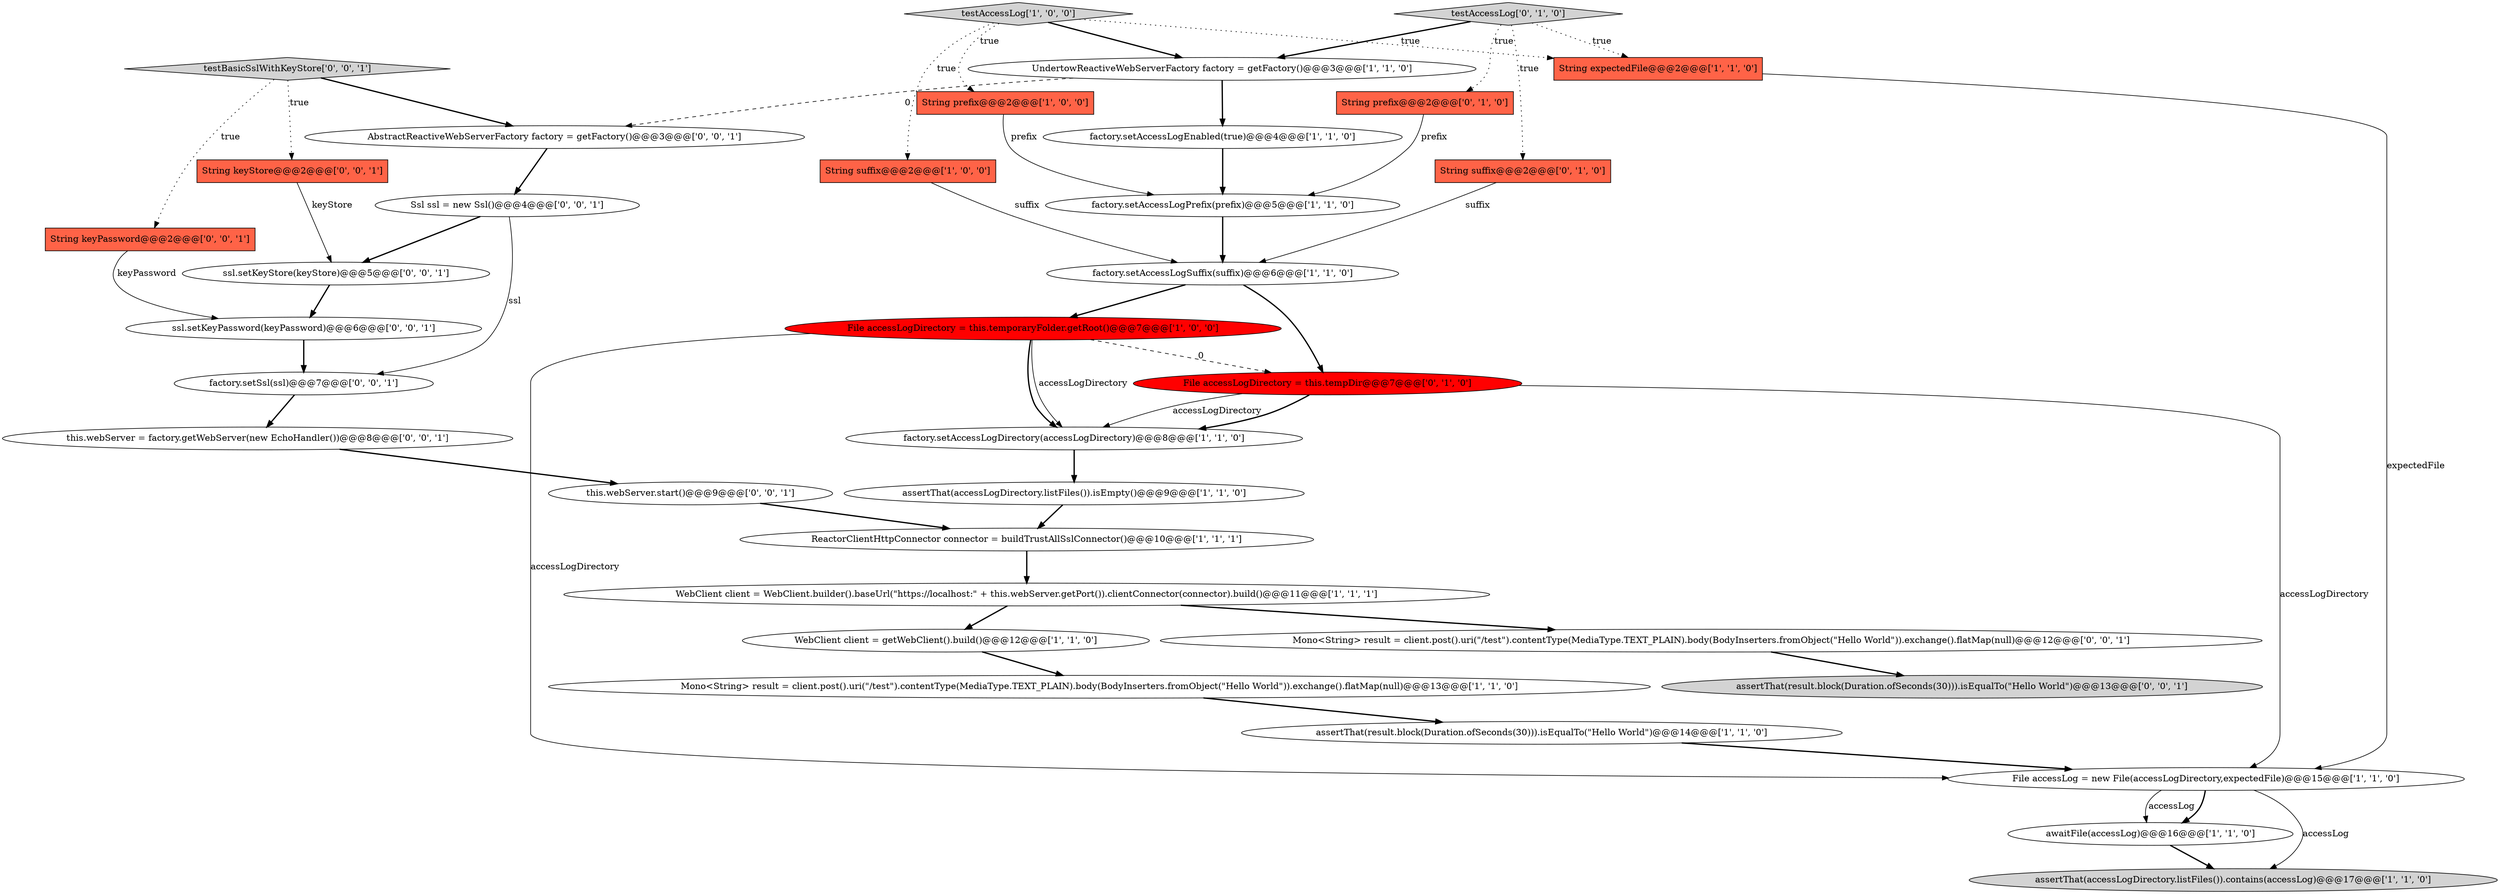 digraph {
12 [style = filled, label = "factory.setAccessLogDirectory(accessLogDirectory)@@@8@@@['1', '1', '0']", fillcolor = white, shape = ellipse image = "AAA0AAABBB1BBB"];
28 [style = filled, label = "String keyStore@@@2@@@['0', '0', '1']", fillcolor = tomato, shape = box image = "AAA0AAABBB3BBB"];
30 [style = filled, label = "String keyPassword@@@2@@@['0', '0', '1']", fillcolor = tomato, shape = box image = "AAA0AAABBB3BBB"];
8 [style = filled, label = "String prefix@@@2@@@['1', '0', '0']", fillcolor = tomato, shape = box image = "AAA0AAABBB1BBB"];
3 [style = filled, label = "factory.setAccessLogEnabled(true)@@@4@@@['1', '1', '0']", fillcolor = white, shape = ellipse image = "AAA0AAABBB1BBB"];
16 [style = filled, label = "File accessLogDirectory = this.temporaryFolder.getRoot()@@@7@@@['1', '0', '0']", fillcolor = red, shape = ellipse image = "AAA1AAABBB1BBB"];
11 [style = filled, label = "ReactorClientHttpConnector connector = buildTrustAllSslConnector()@@@10@@@['1', '1', '1']", fillcolor = white, shape = ellipse image = "AAA0AAABBB1BBB"];
22 [style = filled, label = "File accessLogDirectory = this.tempDir@@@7@@@['0', '1', '0']", fillcolor = red, shape = ellipse image = "AAA1AAABBB2BBB"];
9 [style = filled, label = "Mono<String> result = client.post().uri(\"/test\").contentType(MediaType.TEXT_PLAIN).body(BodyInserters.fromObject(\"Hello World\")).exchange().flatMap(null)@@@13@@@['1', '1', '0']", fillcolor = white, shape = ellipse image = "AAA0AAABBB1BBB"];
23 [style = filled, label = "ssl.setKeyPassword(keyPassword)@@@6@@@['0', '0', '1']", fillcolor = white, shape = ellipse image = "AAA0AAABBB3BBB"];
14 [style = filled, label = "testAccessLog['1', '0', '0']", fillcolor = lightgray, shape = diamond image = "AAA0AAABBB1BBB"];
29 [style = filled, label = "testBasicSslWithKeyStore['0', '0', '1']", fillcolor = lightgray, shape = diamond image = "AAA0AAABBB3BBB"];
13 [style = filled, label = "factory.setAccessLogSuffix(suffix)@@@6@@@['1', '1', '0']", fillcolor = white, shape = ellipse image = "AAA0AAABBB1BBB"];
6 [style = filled, label = "assertThat(result.block(Duration.ofSeconds(30))).isEqualTo(\"Hello World\")@@@14@@@['1', '1', '0']", fillcolor = white, shape = ellipse image = "AAA0AAABBB1BBB"];
1 [style = filled, label = "WebClient client = getWebClient().build()@@@12@@@['1', '1', '0']", fillcolor = white, shape = ellipse image = "AAA0AAABBB1BBB"];
26 [style = filled, label = "this.webServer = factory.getWebServer(new EchoHandler())@@@8@@@['0', '0', '1']", fillcolor = white, shape = ellipse image = "AAA0AAABBB3BBB"];
34 [style = filled, label = "Ssl ssl = new Ssl()@@@4@@@['0', '0', '1']", fillcolor = white, shape = ellipse image = "AAA0AAABBB3BBB"];
15 [style = filled, label = "WebClient client = WebClient.builder().baseUrl(\"https://localhost:\" + this.webServer.getPort()).clientConnector(connector).build()@@@11@@@['1', '1', '1']", fillcolor = white, shape = ellipse image = "AAA0AAABBB1BBB"];
19 [style = filled, label = "String prefix@@@2@@@['0', '1', '0']", fillcolor = tomato, shape = box image = "AAA0AAABBB2BBB"];
20 [style = filled, label = "testAccessLog['0', '1', '0']", fillcolor = lightgray, shape = diamond image = "AAA0AAABBB2BBB"];
2 [style = filled, label = "factory.setAccessLogPrefix(prefix)@@@5@@@['1', '1', '0']", fillcolor = white, shape = ellipse image = "AAA0AAABBB1BBB"];
18 [style = filled, label = "awaitFile(accessLog)@@@16@@@['1', '1', '0']", fillcolor = white, shape = ellipse image = "AAA0AAABBB1BBB"];
33 [style = filled, label = "this.webServer.start()@@@9@@@['0', '0', '1']", fillcolor = white, shape = ellipse image = "AAA0AAABBB3BBB"];
17 [style = filled, label = "assertThat(accessLogDirectory.listFiles()).isEmpty()@@@9@@@['1', '1', '0']", fillcolor = white, shape = ellipse image = "AAA0AAABBB1BBB"];
4 [style = filled, label = "UndertowReactiveWebServerFactory factory = getFactory()@@@3@@@['1', '1', '0']", fillcolor = white, shape = ellipse image = "AAA0AAABBB1BBB"];
7 [style = filled, label = "assertThat(accessLogDirectory.listFiles()).contains(accessLog)@@@17@@@['1', '1', '0']", fillcolor = lightgray, shape = ellipse image = "AAA0AAABBB1BBB"];
24 [style = filled, label = "AbstractReactiveWebServerFactory factory = getFactory()@@@3@@@['0', '0', '1']", fillcolor = white, shape = ellipse image = "AAA0AAABBB3BBB"];
31 [style = filled, label = "factory.setSsl(ssl)@@@7@@@['0', '0', '1']", fillcolor = white, shape = ellipse image = "AAA0AAABBB3BBB"];
25 [style = filled, label = "assertThat(result.block(Duration.ofSeconds(30))).isEqualTo(\"Hello World\")@@@13@@@['0', '0', '1']", fillcolor = lightgray, shape = ellipse image = "AAA0AAABBB3BBB"];
32 [style = filled, label = "Mono<String> result = client.post().uri(\"/test\").contentType(MediaType.TEXT_PLAIN).body(BodyInserters.fromObject(\"Hello World\")).exchange().flatMap(null)@@@12@@@['0', '0', '1']", fillcolor = white, shape = ellipse image = "AAA0AAABBB3BBB"];
10 [style = filled, label = "String expectedFile@@@2@@@['1', '1', '0']", fillcolor = tomato, shape = box image = "AAA0AAABBB1BBB"];
5 [style = filled, label = "String suffix@@@2@@@['1', '0', '0']", fillcolor = tomato, shape = box image = "AAA0AAABBB1BBB"];
0 [style = filled, label = "File accessLog = new File(accessLogDirectory,expectedFile)@@@15@@@['1', '1', '0']", fillcolor = white, shape = ellipse image = "AAA0AAABBB1BBB"];
27 [style = filled, label = "ssl.setKeyStore(keyStore)@@@5@@@['0', '0', '1']", fillcolor = white, shape = ellipse image = "AAA0AAABBB3BBB"];
21 [style = filled, label = "String suffix@@@2@@@['0', '1', '0']", fillcolor = tomato, shape = box image = "AAA0AAABBB2BBB"];
23->31 [style = bold, label=""];
22->12 [style = solid, label="accessLogDirectory"];
4->3 [style = bold, label=""];
0->7 [style = solid, label="accessLog"];
12->17 [style = bold, label=""];
30->23 [style = solid, label="keyPassword"];
34->31 [style = solid, label="ssl"];
16->0 [style = solid, label="accessLogDirectory"];
24->34 [style = bold, label=""];
6->0 [style = bold, label=""];
20->21 [style = dotted, label="true"];
13->16 [style = bold, label=""];
14->10 [style = dotted, label="true"];
11->15 [style = bold, label=""];
1->9 [style = bold, label=""];
9->6 [style = bold, label=""];
20->4 [style = bold, label=""];
2->13 [style = bold, label=""];
5->13 [style = solid, label="suffix"];
10->0 [style = solid, label="expectedFile"];
31->26 [style = bold, label=""];
19->2 [style = solid, label="prefix"];
33->11 [style = bold, label=""];
8->2 [style = solid, label="prefix"];
14->5 [style = dotted, label="true"];
3->2 [style = bold, label=""];
16->12 [style = solid, label="accessLogDirectory"];
22->0 [style = solid, label="accessLogDirectory"];
29->28 [style = dotted, label="true"];
15->1 [style = bold, label=""];
22->12 [style = bold, label=""];
20->10 [style = dotted, label="true"];
32->25 [style = bold, label=""];
14->8 [style = dotted, label="true"];
21->13 [style = solid, label="suffix"];
29->30 [style = dotted, label="true"];
0->18 [style = bold, label=""];
27->23 [style = bold, label=""];
20->19 [style = dotted, label="true"];
13->22 [style = bold, label=""];
4->24 [style = dashed, label="0"];
18->7 [style = bold, label=""];
15->32 [style = bold, label=""];
0->18 [style = solid, label="accessLog"];
28->27 [style = solid, label="keyStore"];
34->27 [style = bold, label=""];
16->12 [style = bold, label=""];
26->33 [style = bold, label=""];
29->24 [style = bold, label=""];
16->22 [style = dashed, label="0"];
14->4 [style = bold, label=""];
17->11 [style = bold, label=""];
}
